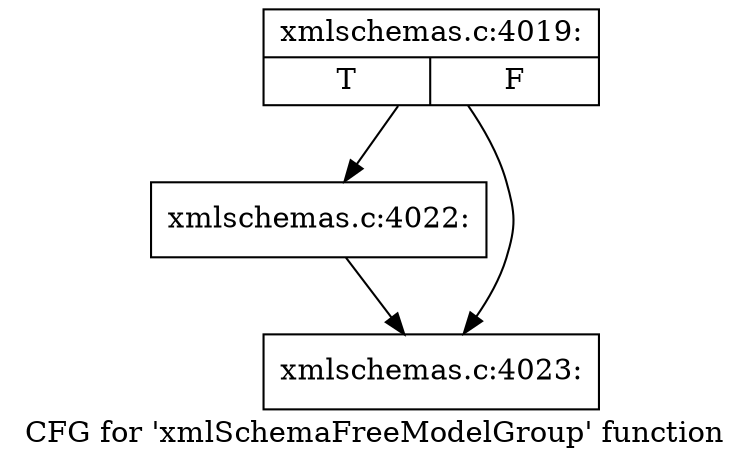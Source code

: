 digraph "CFG for 'xmlSchemaFreeModelGroup' function" {
	label="CFG for 'xmlSchemaFreeModelGroup' function";

	Node0x4b2bf30 [shape=record,label="{xmlschemas.c:4019:|{<s0>T|<s1>F}}"];
	Node0x4b2bf30 -> Node0x4b2df20;
	Node0x4b2bf30 -> Node0x4b2df70;
	Node0x4b2df20 [shape=record,label="{xmlschemas.c:4022:}"];
	Node0x4b2df20 -> Node0x4b2df70;
	Node0x4b2df70 [shape=record,label="{xmlschemas.c:4023:}"];
}
